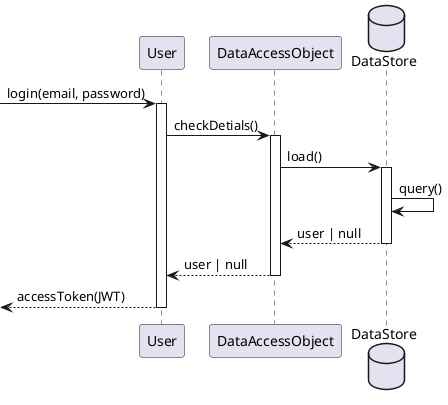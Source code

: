 @startuml Login
participant User
participant DataAccessObject
database DataStore

-> User: login(email, password)
activate User
User -> DataAccessObject: checkDetials()

activate DataAccessObject
DataAccessObject -> DataStore: load()

activate DataStore
DataStore -> DataStore: query()
DataStore --> DataAccessObject: user | null
deactivate DataStore

DataAccessObject --> User: user | null
deactivate DataAccessObject

<-- User  : accessToken(JWT)
deactivate User
@enduml